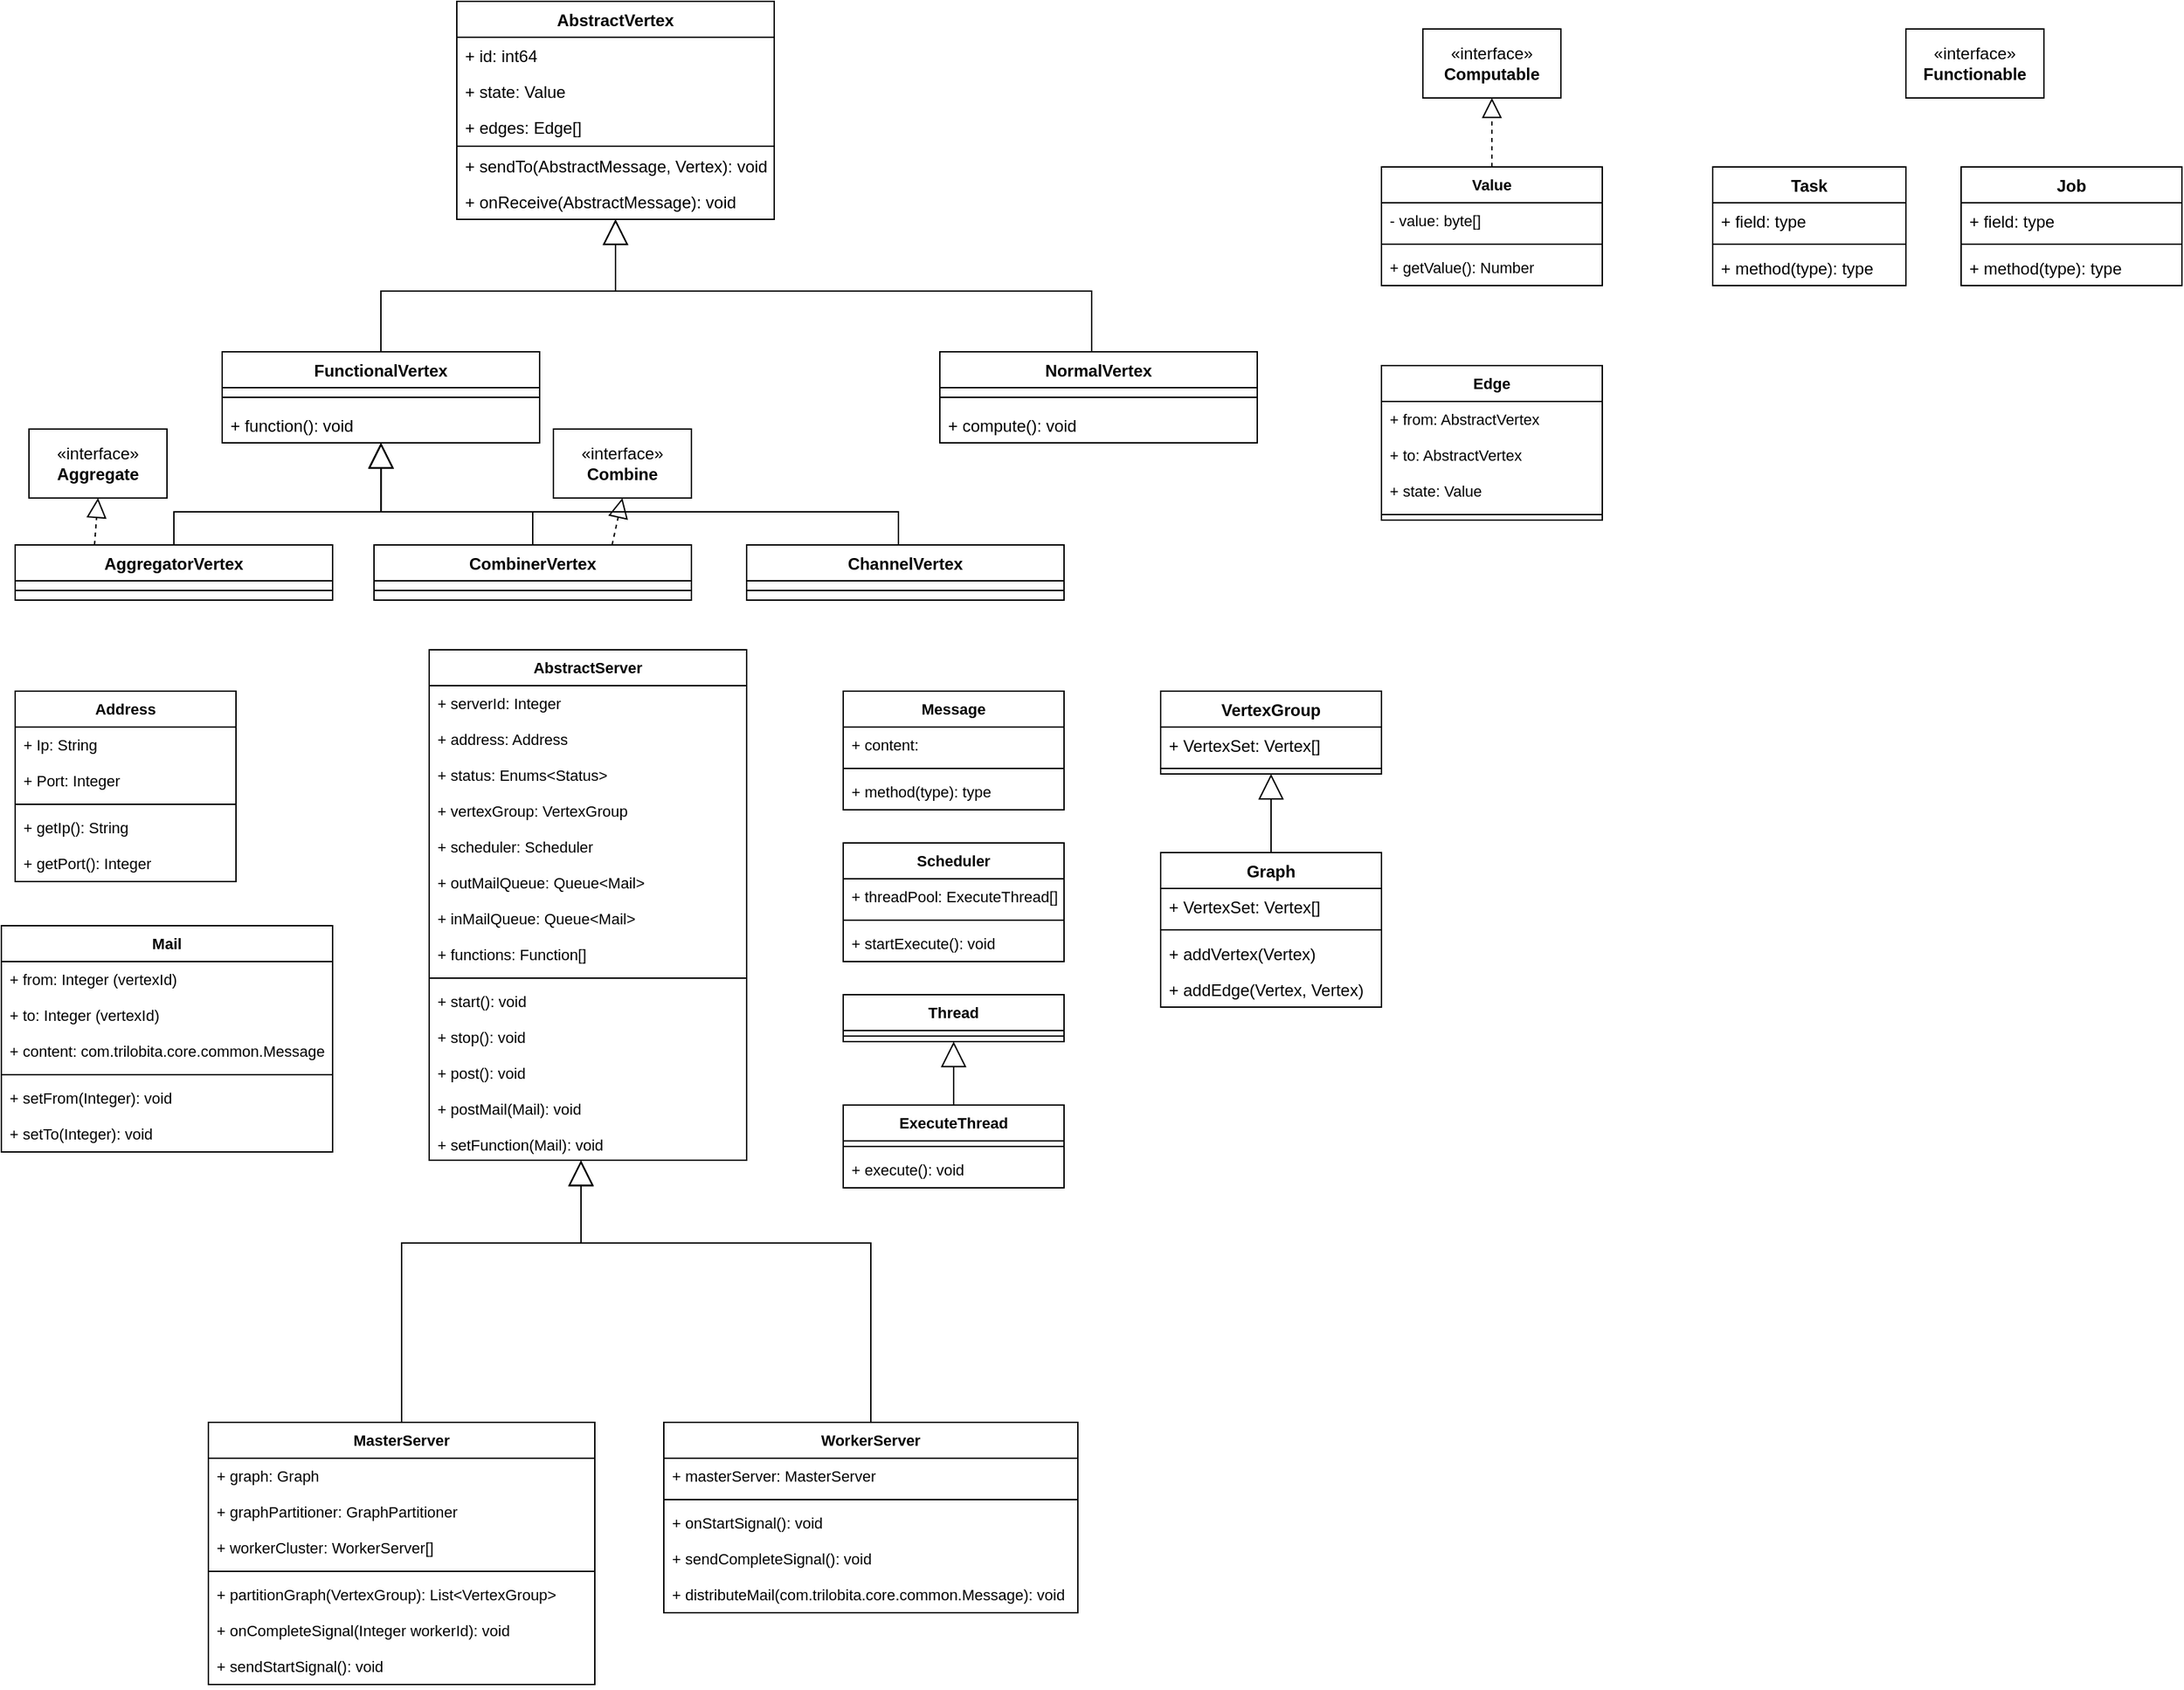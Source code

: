 <mxfile version="21.8.2" type="device">
  <diagram name="Page-1" id="m3a2jA7OceEUW44mQW59">
    <mxGraphModel dx="540" dy="759" grid="1" gridSize="10" guides="1" tooltips="1" connect="1" arrows="1" fold="1" page="1" pageScale="1" pageWidth="1654" pageHeight="1169" math="0" shadow="0">
      <root>
        <mxCell id="0" />
        <mxCell id="1" parent="0" />
        <mxCell id="lt354-I70tVXNBW6cvu0-98" value="" style="edgeStyle=orthogonalEdgeStyle;shape=connector;rounded=0;orthogonalLoop=1;jettySize=auto;html=1;labelBackgroundColor=default;strokeColor=default;align=center;verticalAlign=middle;fontFamily=Helvetica;fontSize=11;fontColor=default;endArrow=block;endFill=0;endSize=16;" parent="1" source="lt354-I70tVXNBW6cvu0-90" target="lt354-I70tVXNBW6cvu0-2" edge="1">
          <mxGeometry relative="1" as="geometry">
            <Array as="points">
              <mxPoint x="820" y="230" />
              <mxPoint x="475" y="230" />
            </Array>
          </mxGeometry>
        </mxCell>
        <mxCell id="lt354-I70tVXNBW6cvu0-109" value="" style="edgeStyle=orthogonalEdgeStyle;shape=connector;rounded=0;orthogonalLoop=1;jettySize=auto;html=1;labelBackgroundColor=default;strokeColor=default;align=center;verticalAlign=middle;fontFamily=Helvetica;fontSize=11;fontColor=default;endArrow=block;endFill=0;endSize=16;" parent="1" source="lt354-I70tVXNBW6cvu0-101" target="lt354-I70tVXNBW6cvu0-2" edge="1">
          <mxGeometry relative="1" as="geometry">
            <Array as="points">
              <mxPoint x="305" y="230" />
              <mxPoint x="475" y="230" />
            </Array>
          </mxGeometry>
        </mxCell>
        <mxCell id="lt354-I70tVXNBW6cvu0-2" value="AbstractVertex" style="swimlane;fontStyle=1;align=center;verticalAlign=top;childLayout=stackLayout;horizontal=1;startSize=26;horizontalStack=0;resizeParent=1;resizeParentMax=0;resizeLast=0;collapsible=1;marginBottom=0;whiteSpace=wrap;html=1;" parent="1" vertex="1">
          <mxGeometry x="360" y="20" width="230" height="158" as="geometry" />
        </mxCell>
        <mxCell id="lt354-I70tVXNBW6cvu0-8" value="+ id: int64" style="text;strokeColor=none;fillColor=none;align=left;verticalAlign=top;spacingLeft=4;spacingRight=4;overflow=hidden;rotatable=0;points=[[0,0.5],[1,0.5]];portConstraint=eastwest;whiteSpace=wrap;html=1;" parent="lt354-I70tVXNBW6cvu0-2" vertex="1">
          <mxGeometry y="26" width="230" height="26" as="geometry" />
        </mxCell>
        <mxCell id="lt354-I70tVXNBW6cvu0-9" value="+ state: Value" style="text;strokeColor=none;fillColor=none;align=left;verticalAlign=top;spacingLeft=4;spacingRight=4;overflow=hidden;rotatable=0;points=[[0,0.5],[1,0.5]];portConstraint=eastwest;whiteSpace=wrap;html=1;" parent="lt354-I70tVXNBW6cvu0-2" vertex="1">
          <mxGeometry y="52" width="230" height="26" as="geometry" />
        </mxCell>
        <mxCell id="lt354-I70tVXNBW6cvu0-10" value="+ edges: Edge[]" style="text;strokeColor=none;fillColor=none;align=left;verticalAlign=top;spacingLeft=4;spacingRight=4;overflow=hidden;rotatable=0;points=[[0,0.5],[1,0.5]];portConstraint=eastwest;whiteSpace=wrap;html=1;" parent="lt354-I70tVXNBW6cvu0-2" vertex="1">
          <mxGeometry y="78" width="230" height="26" as="geometry" />
        </mxCell>
        <mxCell id="lt354-I70tVXNBW6cvu0-4" value="" style="line;strokeWidth=1;fillColor=none;align=left;verticalAlign=middle;spacingTop=-1;spacingLeft=3;spacingRight=3;rotatable=0;labelPosition=right;points=[];portConstraint=eastwest;strokeColor=inherit;" parent="lt354-I70tVXNBW6cvu0-2" vertex="1">
          <mxGeometry y="104" width="230" height="2" as="geometry" />
        </mxCell>
        <mxCell id="lt354-I70tVXNBW6cvu0-29" value="+ sendTo(AbstractMessage, Vertex): void" style="text;strokeColor=none;fillColor=none;align=left;verticalAlign=top;spacingLeft=4;spacingRight=4;overflow=hidden;rotatable=0;points=[[0,0.5],[1,0.5]];portConstraint=eastwest;whiteSpace=wrap;html=1;" parent="lt354-I70tVXNBW6cvu0-2" vertex="1">
          <mxGeometry y="106" width="230" height="26" as="geometry" />
        </mxCell>
        <mxCell id="lt354-I70tVXNBW6cvu0-25" value="+ onReceive(AbstractMessage): void" style="text;strokeColor=none;fillColor=none;align=left;verticalAlign=top;spacingLeft=4;spacingRight=4;overflow=hidden;rotatable=0;points=[[0,0.5],[1,0.5]];portConstraint=eastwest;whiteSpace=wrap;html=1;" parent="lt354-I70tVXNBW6cvu0-2" vertex="1">
          <mxGeometry y="132" width="230" height="26" as="geometry" />
        </mxCell>
        <mxCell id="lt354-I70tVXNBW6cvu0-40" value="«interface»&lt;br&gt;&lt;b&gt;Aggregate&lt;/b&gt;" style="html=1;whiteSpace=wrap;" parent="1" vertex="1">
          <mxGeometry x="50" y="330" width="100" height="50" as="geometry" />
        </mxCell>
        <mxCell id="lt354-I70tVXNBW6cvu0-90" value="NormalVertex" style="swimlane;fontStyle=1;align=center;verticalAlign=top;childLayout=stackLayout;horizontal=1;startSize=26;horizontalStack=0;resizeParent=1;resizeParentMax=0;resizeLast=0;collapsible=1;marginBottom=0;whiteSpace=wrap;html=1;" parent="1" vertex="1">
          <mxGeometry x="710" y="274" width="230" height="66" as="geometry" />
        </mxCell>
        <mxCell id="lt354-I70tVXNBW6cvu0-94" value="" style="line;strokeWidth=1;fillColor=none;align=left;verticalAlign=middle;spacingTop=-1;spacingLeft=3;spacingRight=3;rotatable=0;labelPosition=right;points=[];portConstraint=eastwest;strokeColor=inherit;" parent="lt354-I70tVXNBW6cvu0-90" vertex="1">
          <mxGeometry y="26" width="230" height="14" as="geometry" />
        </mxCell>
        <mxCell id="lt354-I70tVXNBW6cvu0-97" value="+ compute(): void" style="text;strokeColor=none;fillColor=none;align=left;verticalAlign=top;spacingLeft=4;spacingRight=4;overflow=hidden;rotatable=0;points=[[0,0.5],[1,0.5]];portConstraint=eastwest;whiteSpace=wrap;html=1;" parent="lt354-I70tVXNBW6cvu0-90" vertex="1">
          <mxGeometry y="40" width="230" height="26" as="geometry" />
        </mxCell>
        <mxCell id="lt354-I70tVXNBW6cvu0-117" value="" style="edgeStyle=orthogonalEdgeStyle;shape=connector;rounded=0;orthogonalLoop=1;jettySize=auto;html=1;labelBackgroundColor=default;strokeColor=default;align=center;verticalAlign=middle;fontFamily=Helvetica;fontSize=11;fontColor=default;endArrow=block;endFill=0;endSize=16;" parent="1" source="lt354-I70tVXNBW6cvu0-114" target="lt354-I70tVXNBW6cvu0-101" edge="1">
          <mxGeometry relative="1" as="geometry">
            <Array as="points">
              <mxPoint x="155" y="390" />
              <mxPoint x="305" y="390" />
            </Array>
          </mxGeometry>
        </mxCell>
        <mxCell id="lt354-I70tVXNBW6cvu0-122" value="" style="edgeStyle=orthogonalEdgeStyle;shape=connector;rounded=0;orthogonalLoop=1;jettySize=auto;html=1;labelBackgroundColor=default;strokeColor=default;align=center;verticalAlign=middle;fontFamily=Helvetica;fontSize=11;fontColor=default;endArrow=block;endFill=0;endSize=16;exitX=0.5;exitY=0;exitDx=0;exitDy=0;" parent="1" source="lt354-I70tVXNBW6cvu0-119" target="lt354-I70tVXNBW6cvu0-101" edge="1">
          <mxGeometry relative="1" as="geometry">
            <Array as="points">
              <mxPoint x="415" y="390" />
              <mxPoint x="305" y="390" />
            </Array>
          </mxGeometry>
        </mxCell>
        <mxCell id="fkjLrEyQXUZWaJiIOoPh-10" value="" style="edgeStyle=orthogonalEdgeStyle;shape=connector;rounded=0;orthogonalLoop=1;jettySize=auto;html=1;labelBackgroundColor=default;strokeColor=default;align=center;verticalAlign=middle;fontFamily=Helvetica;fontSize=11;fontColor=default;endArrow=block;endFill=0;endSize=16;entryX=0.501;entryY=1.004;entryDx=0;entryDy=0;entryPerimeter=0;" parent="1" source="fkjLrEyQXUZWaJiIOoPh-7" target="lt354-I70tVXNBW6cvu0-108" edge="1">
          <mxGeometry relative="1" as="geometry">
            <Array as="points">
              <mxPoint x="680" y="390" />
              <mxPoint x="305" y="390" />
            </Array>
          </mxGeometry>
        </mxCell>
        <mxCell id="lt354-I70tVXNBW6cvu0-101" value="FunctionalVertex" style="swimlane;fontStyle=1;align=center;verticalAlign=top;childLayout=stackLayout;horizontal=1;startSize=26;horizontalStack=0;resizeParent=1;resizeParentMax=0;resizeLast=0;collapsible=1;marginBottom=0;whiteSpace=wrap;html=1;" parent="1" vertex="1">
          <mxGeometry x="190" y="274" width="230" height="66" as="geometry" />
        </mxCell>
        <mxCell id="lt354-I70tVXNBW6cvu0-105" value="" style="line;strokeWidth=1;fillColor=none;align=left;verticalAlign=middle;spacingTop=-1;spacingLeft=3;spacingRight=3;rotatable=0;labelPosition=right;points=[];portConstraint=eastwest;strokeColor=inherit;" parent="lt354-I70tVXNBW6cvu0-101" vertex="1">
          <mxGeometry y="26" width="230" height="14" as="geometry" />
        </mxCell>
        <mxCell id="lt354-I70tVXNBW6cvu0-108" value="+ function(): void" style="text;strokeColor=none;fillColor=none;align=left;verticalAlign=top;spacingLeft=4;spacingRight=4;overflow=hidden;rotatable=0;points=[[0,0.5],[1,0.5]];portConstraint=eastwest;whiteSpace=wrap;html=1;" parent="lt354-I70tVXNBW6cvu0-101" vertex="1">
          <mxGeometry y="40" width="230" height="26" as="geometry" />
        </mxCell>
        <mxCell id="lt354-I70tVXNBW6cvu0-114" value="AggregatorVertex" style="swimlane;fontStyle=1;align=center;verticalAlign=top;childLayout=stackLayout;horizontal=1;startSize=26;horizontalStack=0;resizeParent=1;resizeParentMax=0;resizeLast=0;collapsible=1;marginBottom=0;whiteSpace=wrap;html=1;" parent="1" vertex="1">
          <mxGeometry x="40" y="414" width="230" height="40" as="geometry" />
        </mxCell>
        <mxCell id="lt354-I70tVXNBW6cvu0-115" value="" style="line;strokeWidth=1;fillColor=none;align=left;verticalAlign=middle;spacingTop=-1;spacingLeft=3;spacingRight=3;rotatable=0;labelPosition=right;points=[];portConstraint=eastwest;strokeColor=inherit;" parent="lt354-I70tVXNBW6cvu0-114" vertex="1">
          <mxGeometry y="26" width="230" height="14" as="geometry" />
        </mxCell>
        <mxCell id="lt354-I70tVXNBW6cvu0-118" value="" style="endArrow=block;dashed=1;endFill=0;endSize=12;html=1;rounded=0;labelBackgroundColor=default;strokeColor=default;align=center;verticalAlign=middle;fontFamily=Helvetica;fontSize=11;fontColor=default;shape=connector;entryX=0.5;entryY=1;entryDx=0;entryDy=0;exitX=0.25;exitY=0;exitDx=0;exitDy=0;" parent="1" source="lt354-I70tVXNBW6cvu0-114" target="lt354-I70tVXNBW6cvu0-40" edge="1">
          <mxGeometry width="160" relative="1" as="geometry">
            <mxPoint x="250" y="350" as="sourcePoint" />
            <mxPoint x="410" y="350" as="targetPoint" />
          </mxGeometry>
        </mxCell>
        <mxCell id="lt354-I70tVXNBW6cvu0-119" value="CombinerVertex" style="swimlane;fontStyle=1;align=center;verticalAlign=top;childLayout=stackLayout;horizontal=1;startSize=26;horizontalStack=0;resizeParent=1;resizeParentMax=0;resizeLast=0;collapsible=1;marginBottom=0;whiteSpace=wrap;html=1;" parent="1" vertex="1">
          <mxGeometry x="300" y="414" width="230" height="40" as="geometry" />
        </mxCell>
        <mxCell id="lt354-I70tVXNBW6cvu0-120" value="" style="line;strokeWidth=1;fillColor=none;align=left;verticalAlign=middle;spacingTop=-1;spacingLeft=3;spacingRight=3;rotatable=0;labelPosition=right;points=[];portConstraint=eastwest;strokeColor=inherit;" parent="lt354-I70tVXNBW6cvu0-119" vertex="1">
          <mxGeometry y="26" width="230" height="14" as="geometry" />
        </mxCell>
        <mxCell id="lt354-I70tVXNBW6cvu0-123" value="«interface»&lt;br&gt;&lt;b&gt;Combine&lt;/b&gt;" style="html=1;whiteSpace=wrap;" parent="1" vertex="1">
          <mxGeometry x="430" y="330" width="100" height="50" as="geometry" />
        </mxCell>
        <mxCell id="lt354-I70tVXNBW6cvu0-124" value="" style="endArrow=block;dashed=1;endFill=0;endSize=12;html=1;rounded=0;labelBackgroundColor=default;strokeColor=default;align=center;verticalAlign=middle;fontFamily=Helvetica;fontSize=11;fontColor=default;shape=connector;entryX=0.5;entryY=1;entryDx=0;entryDy=0;exitX=0.75;exitY=0;exitDx=0;exitDy=0;" parent="1" source="lt354-I70tVXNBW6cvu0-119" target="lt354-I70tVXNBW6cvu0-123" edge="1">
          <mxGeometry width="160" relative="1" as="geometry">
            <mxPoint x="108" y="424" as="sourcePoint" />
            <mxPoint x="100" y="360" as="targetPoint" />
          </mxGeometry>
        </mxCell>
        <mxCell id="lt354-I70tVXNBW6cvu0-125" value="Edge" style="swimlane;fontStyle=1;align=center;verticalAlign=top;childLayout=stackLayout;horizontal=1;startSize=26;horizontalStack=0;resizeParent=1;resizeParentMax=0;resizeLast=0;collapsible=1;marginBottom=0;whiteSpace=wrap;html=1;fontFamily=Helvetica;fontSize=11;fontColor=default;" parent="1" vertex="1">
          <mxGeometry x="1030" y="284" width="160" height="112" as="geometry" />
        </mxCell>
        <mxCell id="lt354-I70tVXNBW6cvu0-126" value="+ from: AbstractVertex" style="text;strokeColor=none;fillColor=none;align=left;verticalAlign=top;spacingLeft=4;spacingRight=4;overflow=hidden;rotatable=0;points=[[0,0.5],[1,0.5]];portConstraint=eastwest;whiteSpace=wrap;html=1;fontSize=11;fontFamily=Helvetica;fontColor=default;" parent="lt354-I70tVXNBW6cvu0-125" vertex="1">
          <mxGeometry y="26" width="160" height="26" as="geometry" />
        </mxCell>
        <mxCell id="lt354-I70tVXNBW6cvu0-129" value="+ to: AbstractVertex" style="text;strokeColor=none;fillColor=none;align=left;verticalAlign=top;spacingLeft=4;spacingRight=4;overflow=hidden;rotatable=0;points=[[0,0.5],[1,0.5]];portConstraint=eastwest;whiteSpace=wrap;html=1;fontSize=11;fontFamily=Helvetica;fontColor=default;" parent="lt354-I70tVXNBW6cvu0-125" vertex="1">
          <mxGeometry y="52" width="160" height="26" as="geometry" />
        </mxCell>
        <mxCell id="lt354-I70tVXNBW6cvu0-130" value="+ state: Value" style="text;strokeColor=none;fillColor=none;align=left;verticalAlign=top;spacingLeft=4;spacingRight=4;overflow=hidden;rotatable=0;points=[[0,0.5],[1,0.5]];portConstraint=eastwest;whiteSpace=wrap;html=1;fontSize=11;fontFamily=Helvetica;fontColor=default;" parent="lt354-I70tVXNBW6cvu0-125" vertex="1">
          <mxGeometry y="78" width="160" height="26" as="geometry" />
        </mxCell>
        <mxCell id="lt354-I70tVXNBW6cvu0-127" value="" style="line;strokeWidth=1;fillColor=none;align=left;verticalAlign=middle;spacingTop=-1;spacingLeft=3;spacingRight=3;rotatable=0;labelPosition=right;points=[];portConstraint=eastwest;strokeColor=inherit;fontFamily=Helvetica;fontSize=11;fontColor=default;" parent="lt354-I70tVXNBW6cvu0-125" vertex="1">
          <mxGeometry y="104" width="160" height="8" as="geometry" />
        </mxCell>
        <mxCell id="lt354-I70tVXNBW6cvu0-131" value="Value" style="swimlane;fontStyle=1;align=center;verticalAlign=top;childLayout=stackLayout;horizontal=1;startSize=26;horizontalStack=0;resizeParent=1;resizeParentMax=0;resizeLast=0;collapsible=1;marginBottom=0;whiteSpace=wrap;html=1;fontFamily=Helvetica;fontSize=11;fontColor=default;" parent="1" vertex="1">
          <mxGeometry x="1030" y="140" width="160" height="86" as="geometry" />
        </mxCell>
        <mxCell id="lt354-I70tVXNBW6cvu0-132" value="- value: byte[]" style="text;strokeColor=none;fillColor=none;align=left;verticalAlign=top;spacingLeft=4;spacingRight=4;overflow=hidden;rotatable=0;points=[[0,0.5],[1,0.5]];portConstraint=eastwest;whiteSpace=wrap;html=1;fontSize=11;fontFamily=Helvetica;fontColor=default;" parent="lt354-I70tVXNBW6cvu0-131" vertex="1">
          <mxGeometry y="26" width="160" height="26" as="geometry" />
        </mxCell>
        <mxCell id="lt354-I70tVXNBW6cvu0-133" value="" style="line;strokeWidth=1;fillColor=none;align=left;verticalAlign=middle;spacingTop=-1;spacingLeft=3;spacingRight=3;rotatable=0;labelPosition=right;points=[];portConstraint=eastwest;strokeColor=inherit;fontFamily=Helvetica;fontSize=11;fontColor=default;" parent="lt354-I70tVXNBW6cvu0-131" vertex="1">
          <mxGeometry y="52" width="160" height="8" as="geometry" />
        </mxCell>
        <mxCell id="lt354-I70tVXNBW6cvu0-134" value="+ getValue(): Number" style="text;strokeColor=none;fillColor=none;align=left;verticalAlign=top;spacingLeft=4;spacingRight=4;overflow=hidden;rotatable=0;points=[[0,0.5],[1,0.5]];portConstraint=eastwest;whiteSpace=wrap;html=1;fontSize=11;fontFamily=Helvetica;fontColor=default;" parent="lt354-I70tVXNBW6cvu0-131" vertex="1">
          <mxGeometry y="60" width="160" height="26" as="geometry" />
        </mxCell>
        <mxCell id="lt354-I70tVXNBW6cvu0-137" value="«interface»&lt;br&gt;&lt;b&gt;Computable&lt;/b&gt;" style="html=1;whiteSpace=wrap;" parent="1" vertex="1">
          <mxGeometry x="1060" y="40" width="100" height="50" as="geometry" />
        </mxCell>
        <mxCell id="lt354-I70tVXNBW6cvu0-138" value="" style="endArrow=block;dashed=1;endFill=0;endSize=12;html=1;rounded=0;labelBackgroundColor=default;strokeColor=default;align=center;verticalAlign=middle;fontFamily=Helvetica;fontSize=11;fontColor=default;shape=connector;entryX=0.5;entryY=1;entryDx=0;entryDy=0;exitX=0.5;exitY=0;exitDx=0;exitDy=0;" parent="1" source="lt354-I70tVXNBW6cvu0-131" target="lt354-I70tVXNBW6cvu0-137" edge="1">
          <mxGeometry width="160" relative="1" as="geometry">
            <mxPoint x="960" y="110" as="sourcePoint" />
            <mxPoint x="1120" y="110" as="targetPoint" />
          </mxGeometry>
        </mxCell>
        <mxCell id="fkjLrEyQXUZWaJiIOoPh-7" value="ChannelVertex" style="swimlane;fontStyle=1;align=center;verticalAlign=top;childLayout=stackLayout;horizontal=1;startSize=26;horizontalStack=0;resizeParent=1;resizeParentMax=0;resizeLast=0;collapsible=1;marginBottom=0;whiteSpace=wrap;html=1;" parent="1" vertex="1">
          <mxGeometry x="570" y="414" width="230" height="40" as="geometry" />
        </mxCell>
        <mxCell id="fkjLrEyQXUZWaJiIOoPh-8" value="" style="line;strokeWidth=1;fillColor=none;align=left;verticalAlign=middle;spacingTop=-1;spacingLeft=3;spacingRight=3;rotatable=0;labelPosition=right;points=[];portConstraint=eastwest;strokeColor=inherit;" parent="fkjLrEyQXUZWaJiIOoPh-7" vertex="1">
          <mxGeometry y="26" width="230" height="14" as="geometry" />
        </mxCell>
        <mxCell id="fkjLrEyQXUZWaJiIOoPh-12" value="AbstractServer" style="swimlane;fontStyle=1;align=center;verticalAlign=top;childLayout=stackLayout;horizontal=1;startSize=26;horizontalStack=0;resizeParent=1;resizeParentMax=0;resizeLast=0;collapsible=1;marginBottom=0;whiteSpace=wrap;html=1;fontFamily=Helvetica;fontSize=11;fontColor=default;" parent="1" vertex="1">
          <mxGeometry x="340" y="490" width="230" height="370" as="geometry" />
        </mxCell>
        <mxCell id="lBvt6h_ialfLkE9HlVQZ-22" value="+ serverId: Integer" style="text;strokeColor=none;fillColor=none;align=left;verticalAlign=top;spacingLeft=4;spacingRight=4;overflow=hidden;rotatable=0;points=[[0,0.5],[1,0.5]];portConstraint=eastwest;whiteSpace=wrap;html=1;fontSize=11;fontFamily=Helvetica;fontColor=default;" parent="fkjLrEyQXUZWaJiIOoPh-12" vertex="1">
          <mxGeometry y="26" width="230" height="26" as="geometry" />
        </mxCell>
        <mxCell id="lBvt6h_ialfLkE9HlVQZ-23" value="+ address: Address" style="text;strokeColor=none;fillColor=none;align=left;verticalAlign=top;spacingLeft=4;spacingRight=4;overflow=hidden;rotatable=0;points=[[0,0.5],[1,0.5]];portConstraint=eastwest;whiteSpace=wrap;html=1;fontSize=11;fontFamily=Helvetica;fontColor=default;" parent="fkjLrEyQXUZWaJiIOoPh-12" vertex="1">
          <mxGeometry y="52" width="230" height="26" as="geometry" />
        </mxCell>
        <mxCell id="lBvt6h_ialfLkE9HlVQZ-25" value="+ status:&amp;nbsp;Enums&amp;lt;Status&amp;gt;" style="text;strokeColor=none;fillColor=none;align=left;verticalAlign=top;spacingLeft=4;spacingRight=4;overflow=hidden;rotatable=0;points=[[0,0.5],[1,0.5]];portConstraint=eastwest;whiteSpace=wrap;html=1;fontSize=11;fontFamily=Helvetica;fontColor=default;" parent="fkjLrEyQXUZWaJiIOoPh-12" vertex="1">
          <mxGeometry y="78" width="230" height="26" as="geometry" />
        </mxCell>
        <mxCell id="tlw0gvU0AWLJAxCrTIHi-1" value="+ vertexGroup: VertexGroup" style="text;strokeColor=none;fillColor=none;align=left;verticalAlign=top;spacingLeft=4;spacingRight=4;overflow=hidden;rotatable=0;points=[[0,0.5],[1,0.5]];portConstraint=eastwest;whiteSpace=wrap;html=1;fontSize=11;fontFamily=Helvetica;fontColor=default;" parent="fkjLrEyQXUZWaJiIOoPh-12" vertex="1">
          <mxGeometry y="104" width="230" height="26" as="geometry" />
        </mxCell>
        <mxCell id="fkjLrEyQXUZWaJiIOoPh-13" value="+ scheduler: Scheduler" style="text;strokeColor=none;fillColor=none;align=left;verticalAlign=top;spacingLeft=4;spacingRight=4;overflow=hidden;rotatable=0;points=[[0,0.5],[1,0.5]];portConstraint=eastwest;whiteSpace=wrap;html=1;fontSize=11;fontFamily=Helvetica;fontColor=default;" parent="fkjLrEyQXUZWaJiIOoPh-12" vertex="1">
          <mxGeometry y="130" width="230" height="26" as="geometry" />
        </mxCell>
        <mxCell id="fkjLrEyQXUZWaJiIOoPh-16" value="+ outMailQueue: Queue&amp;lt;Mail&amp;gt;" style="text;strokeColor=none;fillColor=none;align=left;verticalAlign=top;spacingLeft=4;spacingRight=4;overflow=hidden;rotatable=0;points=[[0,0.5],[1,0.5]];portConstraint=eastwest;whiteSpace=wrap;html=1;fontSize=11;fontFamily=Helvetica;fontColor=default;" parent="fkjLrEyQXUZWaJiIOoPh-12" vertex="1">
          <mxGeometry y="156" width="230" height="26" as="geometry" />
        </mxCell>
        <mxCell id="lBvt6h_ialfLkE9HlVQZ-26" value="+ inMailQueue: Queue&amp;lt;Mail&amp;gt;" style="text;strokeColor=none;fillColor=none;align=left;verticalAlign=top;spacingLeft=4;spacingRight=4;overflow=hidden;rotatable=0;points=[[0,0.5],[1,0.5]];portConstraint=eastwest;whiteSpace=wrap;html=1;fontSize=11;fontFamily=Helvetica;fontColor=default;" parent="fkjLrEyQXUZWaJiIOoPh-12" vertex="1">
          <mxGeometry y="182" width="230" height="26" as="geometry" />
        </mxCell>
        <mxCell id="bUFZqAocBbSykKqielLM-6" value="+ functions: Function[]" style="text;strokeColor=none;fillColor=none;align=left;verticalAlign=top;spacingLeft=4;spacingRight=4;overflow=hidden;rotatable=0;points=[[0,0.5],[1,0.5]];portConstraint=eastwest;whiteSpace=wrap;html=1;fontSize=11;fontFamily=Helvetica;fontColor=default;" parent="fkjLrEyQXUZWaJiIOoPh-12" vertex="1">
          <mxGeometry y="208" width="230" height="26" as="geometry" />
        </mxCell>
        <mxCell id="fkjLrEyQXUZWaJiIOoPh-14" value="" style="line;strokeWidth=1;fillColor=none;align=left;verticalAlign=middle;spacingTop=-1;spacingLeft=3;spacingRight=3;rotatable=0;labelPosition=right;points=[];portConstraint=eastwest;strokeColor=inherit;fontFamily=Helvetica;fontSize=11;fontColor=default;" parent="fkjLrEyQXUZWaJiIOoPh-12" vertex="1">
          <mxGeometry y="234" width="230" height="8" as="geometry" />
        </mxCell>
        <mxCell id="lBvt6h_ialfLkE9HlVQZ-38" value="+ start(): void" style="text;strokeColor=none;fillColor=none;align=left;verticalAlign=top;spacingLeft=4;spacingRight=4;overflow=hidden;rotatable=0;points=[[0,0.5],[1,0.5]];portConstraint=eastwest;whiteSpace=wrap;html=1;fontSize=11;fontFamily=Helvetica;fontColor=default;" parent="fkjLrEyQXUZWaJiIOoPh-12" vertex="1">
          <mxGeometry y="242" width="230" height="26" as="geometry" />
        </mxCell>
        <mxCell id="lBvt6h_ialfLkE9HlVQZ-39" value="+ stop(): void" style="text;strokeColor=none;fillColor=none;align=left;verticalAlign=top;spacingLeft=4;spacingRight=4;overflow=hidden;rotatable=0;points=[[0,0.5],[1,0.5]];portConstraint=eastwest;whiteSpace=wrap;html=1;fontSize=11;fontFamily=Helvetica;fontColor=default;" parent="fkjLrEyQXUZWaJiIOoPh-12" vertex="1">
          <mxGeometry y="268" width="230" height="26" as="geometry" />
        </mxCell>
        <mxCell id="fkjLrEyQXUZWaJiIOoPh-15" value="+ post(): void" style="text;strokeColor=none;fillColor=none;align=left;verticalAlign=top;spacingLeft=4;spacingRight=4;overflow=hidden;rotatable=0;points=[[0,0.5],[1,0.5]];portConstraint=eastwest;whiteSpace=wrap;html=1;fontSize=11;fontFamily=Helvetica;fontColor=default;" parent="fkjLrEyQXUZWaJiIOoPh-12" vertex="1">
          <mxGeometry y="294" width="230" height="26" as="geometry" />
        </mxCell>
        <mxCell id="lBvt6h_ialfLkE9HlVQZ-50" value="+ postMail(Mail): void" style="text;strokeColor=none;fillColor=none;align=left;verticalAlign=top;spacingLeft=4;spacingRight=4;overflow=hidden;rotatable=0;points=[[0,0.5],[1,0.5]];portConstraint=eastwest;whiteSpace=wrap;html=1;fontSize=11;fontFamily=Helvetica;fontColor=default;" parent="fkjLrEyQXUZWaJiIOoPh-12" vertex="1">
          <mxGeometry y="320" width="230" height="26" as="geometry" />
        </mxCell>
        <mxCell id="bUFZqAocBbSykKqielLM-7" value="+ setFunction(Mail): void" style="text;strokeColor=none;fillColor=none;align=left;verticalAlign=top;spacingLeft=4;spacingRight=4;overflow=hidden;rotatable=0;points=[[0,0.5],[1,0.5]];portConstraint=eastwest;whiteSpace=wrap;html=1;fontSize=11;fontFamily=Helvetica;fontColor=default;" parent="fkjLrEyQXUZWaJiIOoPh-12" vertex="1">
          <mxGeometry y="346" width="230" height="24" as="geometry" />
        </mxCell>
        <mxCell id="fkjLrEyQXUZWaJiIOoPh-17" value="Scheduler" style="swimlane;fontStyle=1;align=center;verticalAlign=top;childLayout=stackLayout;horizontal=1;startSize=26;horizontalStack=0;resizeParent=1;resizeParentMax=0;resizeLast=0;collapsible=1;marginBottom=0;whiteSpace=wrap;html=1;fontFamily=Helvetica;fontSize=11;fontColor=default;" parent="1" vertex="1">
          <mxGeometry x="640" y="630" width="160" height="86" as="geometry" />
        </mxCell>
        <mxCell id="fkjLrEyQXUZWaJiIOoPh-18" value="+ threadPool: ExecuteThread[]" style="text;strokeColor=none;fillColor=none;align=left;verticalAlign=top;spacingLeft=4;spacingRight=4;overflow=hidden;rotatable=0;points=[[0,0.5],[1,0.5]];portConstraint=eastwest;whiteSpace=wrap;html=1;fontSize=11;fontFamily=Helvetica;fontColor=default;" parent="fkjLrEyQXUZWaJiIOoPh-17" vertex="1">
          <mxGeometry y="26" width="160" height="26" as="geometry" />
        </mxCell>
        <mxCell id="fkjLrEyQXUZWaJiIOoPh-19" value="" style="line;strokeWidth=1;fillColor=none;align=left;verticalAlign=middle;spacingTop=-1;spacingLeft=3;spacingRight=3;rotatable=0;labelPosition=right;points=[];portConstraint=eastwest;strokeColor=inherit;fontFamily=Helvetica;fontSize=11;fontColor=default;" parent="fkjLrEyQXUZWaJiIOoPh-17" vertex="1">
          <mxGeometry y="52" width="160" height="8" as="geometry" />
        </mxCell>
        <mxCell id="fkjLrEyQXUZWaJiIOoPh-20" value="+ startExecute(): void" style="text;strokeColor=none;fillColor=none;align=left;verticalAlign=top;spacingLeft=4;spacingRight=4;overflow=hidden;rotatable=0;points=[[0,0.5],[1,0.5]];portConstraint=eastwest;whiteSpace=wrap;html=1;fontSize=11;fontFamily=Helvetica;fontColor=default;" parent="fkjLrEyQXUZWaJiIOoPh-17" vertex="1">
          <mxGeometry y="60" width="160" height="26" as="geometry" />
        </mxCell>
        <mxCell id="fkjLrEyQXUZWaJiIOoPh-21" value="MasterServer" style="swimlane;fontStyle=1;align=center;verticalAlign=top;childLayout=stackLayout;horizontal=1;startSize=26;horizontalStack=0;resizeParent=1;resizeParentMax=0;resizeLast=0;collapsible=1;marginBottom=0;whiteSpace=wrap;html=1;fontFamily=Helvetica;fontSize=11;fontColor=default;" parent="1" vertex="1">
          <mxGeometry x="180" y="1050" width="280" height="190" as="geometry" />
        </mxCell>
        <mxCell id="lBvt6h_ialfLkE9HlVQZ-70" value="+ graph: Graph" style="text;strokeColor=none;fillColor=none;align=left;verticalAlign=top;spacingLeft=4;spacingRight=4;overflow=hidden;rotatable=0;points=[[0,0.5],[1,0.5]];portConstraint=eastwest;whiteSpace=wrap;html=1;fontSize=11;fontFamily=Helvetica;fontColor=default;" parent="fkjLrEyQXUZWaJiIOoPh-21" vertex="1">
          <mxGeometry y="26" width="280" height="26" as="geometry" />
        </mxCell>
        <mxCell id="lBvt6h_ialfLkE9HlVQZ-51" value="+ graphPartitioner: GraphPartitioner" style="text;strokeColor=none;fillColor=none;align=left;verticalAlign=top;spacingLeft=4;spacingRight=4;overflow=hidden;rotatable=0;points=[[0,0.5],[1,0.5]];portConstraint=eastwest;whiteSpace=wrap;html=1;fontSize=11;fontFamily=Helvetica;fontColor=default;" parent="fkjLrEyQXUZWaJiIOoPh-21" vertex="1">
          <mxGeometry y="52" width="280" height="26" as="geometry" />
        </mxCell>
        <mxCell id="lBvt6h_ialfLkE9HlVQZ-67" value="+ workerCluster: WorkerServer[]" style="text;strokeColor=none;fillColor=none;align=left;verticalAlign=top;spacingLeft=4;spacingRight=4;overflow=hidden;rotatable=0;points=[[0,0.5],[1,0.5]];portConstraint=eastwest;whiteSpace=wrap;html=1;fontSize=11;fontFamily=Helvetica;fontColor=default;" parent="fkjLrEyQXUZWaJiIOoPh-21" vertex="1">
          <mxGeometry y="78" width="280" height="26" as="geometry" />
        </mxCell>
        <mxCell id="fkjLrEyQXUZWaJiIOoPh-24" value="" style="line;strokeWidth=1;fillColor=none;align=left;verticalAlign=middle;spacingTop=-1;spacingLeft=3;spacingRight=3;rotatable=0;labelPosition=right;points=[];portConstraint=eastwest;strokeColor=inherit;fontFamily=Helvetica;fontSize=11;fontColor=default;" parent="fkjLrEyQXUZWaJiIOoPh-21" vertex="1">
          <mxGeometry y="104" width="280" height="8" as="geometry" />
        </mxCell>
        <mxCell id="fkjLrEyQXUZWaJiIOoPh-25" value="+ partitionGraph(VertexGroup): List&amp;lt;VertexGroup&amp;gt;" style="text;strokeColor=none;fillColor=none;align=left;verticalAlign=top;spacingLeft=4;spacingRight=4;overflow=hidden;rotatable=0;points=[[0,0.5],[1,0.5]];portConstraint=eastwest;whiteSpace=wrap;html=1;fontSize=11;fontFamily=Helvetica;fontColor=default;" parent="fkjLrEyQXUZWaJiIOoPh-21" vertex="1">
          <mxGeometry y="112" width="280" height="26" as="geometry" />
        </mxCell>
        <mxCell id="lBvt6h_ialfLkE9HlVQZ-71" value="+ onCompleteSignal(Integer workerId): void" style="text;strokeColor=none;fillColor=none;align=left;verticalAlign=top;spacingLeft=4;spacingRight=4;overflow=hidden;rotatable=0;points=[[0,0.5],[1,0.5]];portConstraint=eastwest;whiteSpace=wrap;html=1;fontSize=11;fontFamily=Helvetica;fontColor=default;" parent="fkjLrEyQXUZWaJiIOoPh-21" vertex="1">
          <mxGeometry y="138" width="280" height="26" as="geometry" />
        </mxCell>
        <mxCell id="lBvt6h_ialfLkE9HlVQZ-75" value="+&amp;nbsp;sendStartSignal(): void" style="text;strokeColor=none;fillColor=none;align=left;verticalAlign=top;spacingLeft=4;spacingRight=4;overflow=hidden;rotatable=0;points=[[0,0.5],[1,0.5]];portConstraint=eastwest;whiteSpace=wrap;html=1;fontSize=11;fontFamily=Helvetica;fontColor=default;" parent="fkjLrEyQXUZWaJiIOoPh-21" vertex="1">
          <mxGeometry y="164" width="280" height="26" as="geometry" />
        </mxCell>
        <mxCell id="fkjLrEyQXUZWaJiIOoPh-28" value="WorkerServer" style="swimlane;fontStyle=1;align=center;verticalAlign=top;childLayout=stackLayout;horizontal=1;startSize=26;horizontalStack=0;resizeParent=1;resizeParentMax=0;resizeLast=0;collapsible=1;marginBottom=0;whiteSpace=wrap;html=1;fontFamily=Helvetica;fontSize=11;fontColor=default;" parent="1" vertex="1">
          <mxGeometry x="510" y="1050" width="300" height="138" as="geometry" />
        </mxCell>
        <mxCell id="lBvt6h_ialfLkE9HlVQZ-68" value="+ masterServer: MasterServer" style="text;strokeColor=none;fillColor=none;align=left;verticalAlign=top;spacingLeft=4;spacingRight=4;overflow=hidden;rotatable=0;points=[[0,0.5],[1,0.5]];portConstraint=eastwest;whiteSpace=wrap;html=1;fontSize=11;fontFamily=Helvetica;fontColor=default;" parent="fkjLrEyQXUZWaJiIOoPh-28" vertex="1">
          <mxGeometry y="26" width="300" height="26" as="geometry" />
        </mxCell>
        <mxCell id="fkjLrEyQXUZWaJiIOoPh-31" value="" style="line;strokeWidth=1;fillColor=none;align=left;verticalAlign=middle;spacingTop=-1;spacingLeft=3;spacingRight=3;rotatable=0;labelPosition=right;points=[];portConstraint=eastwest;strokeColor=inherit;fontFamily=Helvetica;fontSize=11;fontColor=default;" parent="fkjLrEyQXUZWaJiIOoPh-28" vertex="1">
          <mxGeometry y="52" width="300" height="8" as="geometry" />
        </mxCell>
        <mxCell id="lBvt6h_ialfLkE9HlVQZ-72" value="+ onStartSignal(): void" style="text;strokeColor=none;fillColor=none;align=left;verticalAlign=top;spacingLeft=4;spacingRight=4;overflow=hidden;rotatable=0;points=[[0,0.5],[1,0.5]];portConstraint=eastwest;whiteSpace=wrap;html=1;fontSize=11;fontFamily=Helvetica;fontColor=default;" parent="fkjLrEyQXUZWaJiIOoPh-28" vertex="1">
          <mxGeometry y="60" width="300" height="26" as="geometry" />
        </mxCell>
        <mxCell id="lBvt6h_ialfLkE9HlVQZ-73" value="+ sendCompleteSignal(): void" style="text;strokeColor=none;fillColor=none;align=left;verticalAlign=top;spacingLeft=4;spacingRight=4;overflow=hidden;rotatable=0;points=[[0,0.5],[1,0.5]];portConstraint=eastwest;whiteSpace=wrap;html=1;fontSize=11;fontFamily=Helvetica;fontColor=default;" parent="fkjLrEyQXUZWaJiIOoPh-28" vertex="1">
          <mxGeometry y="86" width="300" height="26" as="geometry" />
        </mxCell>
        <mxCell id="lBvt6h_ialfLkE9HlVQZ-20" value="+ distributeMail(com.trilobita.core.common.Message): void" style="text;strokeColor=none;fillColor=none;align=left;verticalAlign=top;spacingLeft=4;spacingRight=4;overflow=hidden;rotatable=0;points=[[0,0.5],[1,0.5]];portConstraint=eastwest;whiteSpace=wrap;html=1;fontSize=11;fontFamily=Helvetica;fontColor=default;" parent="fkjLrEyQXUZWaJiIOoPh-28" vertex="1">
          <mxGeometry y="112" width="300" height="26" as="geometry" />
        </mxCell>
        <mxCell id="lBvt6h_ialfLkE9HlVQZ-1" value="VertexGroup" style="swimlane;fontStyle=1;align=center;verticalAlign=top;childLayout=stackLayout;horizontal=1;startSize=26;horizontalStack=0;resizeParent=1;resizeParentMax=0;resizeLast=0;collapsible=1;marginBottom=0;whiteSpace=wrap;html=1;" parent="1" vertex="1">
          <mxGeometry x="870" y="520" width="160" height="60" as="geometry" />
        </mxCell>
        <mxCell id="lBvt6h_ialfLkE9HlVQZ-2" value="+ VertexSet: Vertex[]" style="text;strokeColor=none;fillColor=none;align=left;verticalAlign=top;spacingLeft=4;spacingRight=4;overflow=hidden;rotatable=0;points=[[0,0.5],[1,0.5]];portConstraint=eastwest;whiteSpace=wrap;html=1;" parent="lBvt6h_ialfLkE9HlVQZ-1" vertex="1">
          <mxGeometry y="26" width="160" height="26" as="geometry" />
        </mxCell>
        <mxCell id="lBvt6h_ialfLkE9HlVQZ-3" value="" style="line;strokeWidth=1;fillColor=none;align=left;verticalAlign=middle;spacingTop=-1;spacingLeft=3;spacingRight=3;rotatable=0;labelPosition=right;points=[];portConstraint=eastwest;strokeColor=inherit;" parent="lBvt6h_ialfLkE9HlVQZ-1" vertex="1">
          <mxGeometry y="52" width="160" height="8" as="geometry" />
        </mxCell>
        <mxCell id="lBvt6h_ialfLkE9HlVQZ-5" value="Graph" style="swimlane;fontStyle=1;align=center;verticalAlign=top;childLayout=stackLayout;horizontal=1;startSize=26;horizontalStack=0;resizeParent=1;resizeParentMax=0;resizeLast=0;collapsible=1;marginBottom=0;whiteSpace=wrap;html=1;" parent="1" vertex="1">
          <mxGeometry x="870" y="637" width="160" height="112" as="geometry" />
        </mxCell>
        <mxCell id="lBvt6h_ialfLkE9HlVQZ-6" value="+ VertexSet: Vertex[]" style="text;strokeColor=none;fillColor=none;align=left;verticalAlign=top;spacingLeft=4;spacingRight=4;overflow=hidden;rotatable=0;points=[[0,0.5],[1,0.5]];portConstraint=eastwest;whiteSpace=wrap;html=1;" parent="lBvt6h_ialfLkE9HlVQZ-5" vertex="1">
          <mxGeometry y="26" width="160" height="26" as="geometry" />
        </mxCell>
        <mxCell id="lBvt6h_ialfLkE9HlVQZ-7" value="" style="line;strokeWidth=1;fillColor=none;align=left;verticalAlign=middle;spacingTop=-1;spacingLeft=3;spacingRight=3;rotatable=0;labelPosition=right;points=[];portConstraint=eastwest;strokeColor=inherit;" parent="lBvt6h_ialfLkE9HlVQZ-5" vertex="1">
          <mxGeometry y="52" width="160" height="8" as="geometry" />
        </mxCell>
        <mxCell id="lBvt6h_ialfLkE9HlVQZ-11" value="+ addVertex(Vertex)" style="text;strokeColor=none;fillColor=none;align=left;verticalAlign=top;spacingLeft=4;spacingRight=4;overflow=hidden;rotatable=0;points=[[0,0.5],[1,0.5]];portConstraint=eastwest;whiteSpace=wrap;html=1;" parent="lBvt6h_ialfLkE9HlVQZ-5" vertex="1">
          <mxGeometry y="60" width="160" height="26" as="geometry" />
        </mxCell>
        <mxCell id="lBvt6h_ialfLkE9HlVQZ-12" value="+ addEdge(Vertex, Vertex)" style="text;strokeColor=none;fillColor=none;align=left;verticalAlign=top;spacingLeft=4;spacingRight=4;overflow=hidden;rotatable=0;points=[[0,0.5],[1,0.5]];portConstraint=eastwest;whiteSpace=wrap;html=1;" parent="lBvt6h_ialfLkE9HlVQZ-5" vertex="1">
          <mxGeometry y="86" width="160" height="26" as="geometry" />
        </mxCell>
        <mxCell id="lBvt6h_ialfLkE9HlVQZ-13" value="" style="endArrow=block;endSize=16;endFill=0;html=1;rounded=0;labelBackgroundColor=default;strokeColor=default;align=center;verticalAlign=middle;fontFamily=Helvetica;fontSize=11;fontColor=default;shape=connector;entryX=0.5;entryY=1;entryDx=0;entryDy=0;exitX=0.5;exitY=0;exitDx=0;exitDy=0;" parent="1" source="lBvt6h_ialfLkE9HlVQZ-5" target="lBvt6h_ialfLkE9HlVQZ-1" edge="1">
          <mxGeometry width="160" relative="1" as="geometry">
            <mxPoint x="740" y="523" as="sourcePoint" />
            <mxPoint x="580" y="523" as="targetPoint" />
            <Array as="points">
              <mxPoint x="950" y="633" />
            </Array>
          </mxGeometry>
        </mxCell>
        <mxCell id="lBvt6h_ialfLkE9HlVQZ-14" value="Message" style="swimlane;fontStyle=1;align=center;verticalAlign=top;childLayout=stackLayout;horizontal=1;startSize=26;horizontalStack=0;resizeParent=1;resizeParentMax=0;resizeLast=0;collapsible=1;marginBottom=0;whiteSpace=wrap;html=1;fontFamily=Helvetica;fontSize=11;fontColor=default;" parent="1" vertex="1">
          <mxGeometry x="640" y="520" width="160" height="86" as="geometry" />
        </mxCell>
        <mxCell id="lBvt6h_ialfLkE9HlVQZ-15" value="+ content:&amp;nbsp;" style="text;strokeColor=none;fillColor=none;align=left;verticalAlign=top;spacingLeft=4;spacingRight=4;overflow=hidden;rotatable=0;points=[[0,0.5],[1,0.5]];portConstraint=eastwest;whiteSpace=wrap;html=1;fontSize=11;fontFamily=Helvetica;fontColor=default;" parent="lBvt6h_ialfLkE9HlVQZ-14" vertex="1">
          <mxGeometry y="26" width="160" height="26" as="geometry" />
        </mxCell>
        <mxCell id="lBvt6h_ialfLkE9HlVQZ-16" value="" style="line;strokeWidth=1;fillColor=none;align=left;verticalAlign=middle;spacingTop=-1;spacingLeft=3;spacingRight=3;rotatable=0;labelPosition=right;points=[];portConstraint=eastwest;strokeColor=inherit;fontFamily=Helvetica;fontSize=11;fontColor=default;" parent="lBvt6h_ialfLkE9HlVQZ-14" vertex="1">
          <mxGeometry y="52" width="160" height="8" as="geometry" />
        </mxCell>
        <mxCell id="lBvt6h_ialfLkE9HlVQZ-17" value="+ method(type): type" style="text;strokeColor=none;fillColor=none;align=left;verticalAlign=top;spacingLeft=4;spacingRight=4;overflow=hidden;rotatable=0;points=[[0,0.5],[1,0.5]];portConstraint=eastwest;whiteSpace=wrap;html=1;fontSize=11;fontFamily=Helvetica;fontColor=default;" parent="lBvt6h_ialfLkE9HlVQZ-14" vertex="1">
          <mxGeometry y="60" width="160" height="26" as="geometry" />
        </mxCell>
        <mxCell id="lBvt6h_ialfLkE9HlVQZ-27" value="Address" style="swimlane;fontStyle=1;align=center;verticalAlign=top;childLayout=stackLayout;horizontal=1;startSize=26;horizontalStack=0;resizeParent=1;resizeParentMax=0;resizeLast=0;collapsible=1;marginBottom=0;whiteSpace=wrap;html=1;fontFamily=Helvetica;fontSize=11;fontColor=default;" parent="1" vertex="1">
          <mxGeometry x="40" y="520" width="160" height="138" as="geometry" />
        </mxCell>
        <mxCell id="lBvt6h_ialfLkE9HlVQZ-28" value="+ Ip: String" style="text;strokeColor=none;fillColor=none;align=left;verticalAlign=top;spacingLeft=4;spacingRight=4;overflow=hidden;rotatable=0;points=[[0,0.5],[1,0.5]];portConstraint=eastwest;whiteSpace=wrap;html=1;fontSize=11;fontFamily=Helvetica;fontColor=default;" parent="lBvt6h_ialfLkE9HlVQZ-27" vertex="1">
          <mxGeometry y="26" width="160" height="26" as="geometry" />
        </mxCell>
        <mxCell id="lBvt6h_ialfLkE9HlVQZ-37" value="+ Port: Integer" style="text;strokeColor=none;fillColor=none;align=left;verticalAlign=top;spacingLeft=4;spacingRight=4;overflow=hidden;rotatable=0;points=[[0,0.5],[1,0.5]];portConstraint=eastwest;whiteSpace=wrap;html=1;fontSize=11;fontFamily=Helvetica;fontColor=default;" parent="lBvt6h_ialfLkE9HlVQZ-27" vertex="1">
          <mxGeometry y="52" width="160" height="26" as="geometry" />
        </mxCell>
        <mxCell id="lBvt6h_ialfLkE9HlVQZ-29" value="" style="line;strokeWidth=1;fillColor=none;align=left;verticalAlign=middle;spacingTop=-1;spacingLeft=3;spacingRight=3;rotatable=0;labelPosition=right;points=[];portConstraint=eastwest;strokeColor=inherit;fontFamily=Helvetica;fontSize=11;fontColor=default;" parent="lBvt6h_ialfLkE9HlVQZ-27" vertex="1">
          <mxGeometry y="78" width="160" height="8" as="geometry" />
        </mxCell>
        <mxCell id="lBvt6h_ialfLkE9HlVQZ-30" value="+ getIp(): String" style="text;strokeColor=none;fillColor=none;align=left;verticalAlign=top;spacingLeft=4;spacingRight=4;overflow=hidden;rotatable=0;points=[[0,0.5],[1,0.5]];portConstraint=eastwest;whiteSpace=wrap;html=1;fontSize=11;fontFamily=Helvetica;fontColor=default;" parent="lBvt6h_ialfLkE9HlVQZ-27" vertex="1">
          <mxGeometry y="86" width="160" height="26" as="geometry" />
        </mxCell>
        <mxCell id="lBvt6h_ialfLkE9HlVQZ-35" value="+ getPort(): Integer" style="text;strokeColor=none;fillColor=none;align=left;verticalAlign=top;spacingLeft=4;spacingRight=4;overflow=hidden;rotatable=0;points=[[0,0.5],[1,0.5]];portConstraint=eastwest;whiteSpace=wrap;html=1;fontSize=11;fontFamily=Helvetica;fontColor=default;" parent="lBvt6h_ialfLkE9HlVQZ-27" vertex="1">
          <mxGeometry y="112" width="160" height="26" as="geometry" />
        </mxCell>
        <mxCell id="lBvt6h_ialfLkE9HlVQZ-40" value="Mail" style="swimlane;fontStyle=1;align=center;verticalAlign=top;childLayout=stackLayout;horizontal=1;startSize=26;horizontalStack=0;resizeParent=1;resizeParentMax=0;resizeLast=0;collapsible=1;marginBottom=0;whiteSpace=wrap;html=1;fontFamily=Helvetica;fontSize=11;fontColor=default;" parent="1" vertex="1">
          <mxGeometry x="30" y="690" width="240" height="164" as="geometry" />
        </mxCell>
        <mxCell id="lBvt6h_ialfLkE9HlVQZ-41" value="+ from: Integer (vertexId)" style="text;strokeColor=none;fillColor=none;align=left;verticalAlign=top;spacingLeft=4;spacingRight=4;overflow=hidden;rotatable=0;points=[[0,0.5],[1,0.5]];portConstraint=eastwest;whiteSpace=wrap;html=1;fontSize=11;fontFamily=Helvetica;fontColor=default;" parent="lBvt6h_ialfLkE9HlVQZ-40" vertex="1">
          <mxGeometry y="26" width="240" height="26" as="geometry" />
        </mxCell>
        <mxCell id="lBvt6h_ialfLkE9HlVQZ-46" value="+ to: Integer (vertexId)" style="text;strokeColor=none;fillColor=none;align=left;verticalAlign=top;spacingLeft=4;spacingRight=4;overflow=hidden;rotatable=0;points=[[0,0.5],[1,0.5]];portConstraint=eastwest;whiteSpace=wrap;html=1;fontSize=11;fontFamily=Helvetica;fontColor=default;" parent="lBvt6h_ialfLkE9HlVQZ-40" vertex="1">
          <mxGeometry y="52" width="240" height="26" as="geometry" />
        </mxCell>
        <mxCell id="lBvt6h_ialfLkE9HlVQZ-47" value="+ content: com.trilobita.core.common.Message" style="text;strokeColor=none;fillColor=none;align=left;verticalAlign=top;spacingLeft=4;spacingRight=4;overflow=hidden;rotatable=0;points=[[0,0.5],[1,0.5]];portConstraint=eastwest;whiteSpace=wrap;html=1;fontSize=11;fontFamily=Helvetica;fontColor=default;" parent="lBvt6h_ialfLkE9HlVQZ-40" vertex="1">
          <mxGeometry y="78" width="240" height="26" as="geometry" />
        </mxCell>
        <mxCell id="lBvt6h_ialfLkE9HlVQZ-42" value="" style="line;strokeWidth=1;fillColor=none;align=left;verticalAlign=middle;spacingTop=-1;spacingLeft=3;spacingRight=3;rotatable=0;labelPosition=right;points=[];portConstraint=eastwest;strokeColor=inherit;fontFamily=Helvetica;fontSize=11;fontColor=default;" parent="lBvt6h_ialfLkE9HlVQZ-40" vertex="1">
          <mxGeometry y="104" width="240" height="8" as="geometry" />
        </mxCell>
        <mxCell id="lBvt6h_ialfLkE9HlVQZ-43" value="+ setFrom(Integer): void" style="text;strokeColor=none;fillColor=none;align=left;verticalAlign=top;spacingLeft=4;spacingRight=4;overflow=hidden;rotatable=0;points=[[0,0.5],[1,0.5]];portConstraint=eastwest;whiteSpace=wrap;html=1;fontSize=11;fontFamily=Helvetica;fontColor=default;" parent="lBvt6h_ialfLkE9HlVQZ-40" vertex="1">
          <mxGeometry y="112" width="240" height="26" as="geometry" />
        </mxCell>
        <mxCell id="lBvt6h_ialfLkE9HlVQZ-49" value="+ setTo(Integer): void" style="text;strokeColor=none;fillColor=none;align=left;verticalAlign=top;spacingLeft=4;spacingRight=4;overflow=hidden;rotatable=0;points=[[0,0.5],[1,0.5]];portConstraint=eastwest;whiteSpace=wrap;html=1;fontSize=11;fontFamily=Helvetica;fontColor=default;" parent="lBvt6h_ialfLkE9HlVQZ-40" vertex="1">
          <mxGeometry y="138" width="240" height="26" as="geometry" />
        </mxCell>
        <mxCell id="lBvt6h_ialfLkE9HlVQZ-58" value="ExecuteThread" style="swimlane;fontStyle=1;align=center;verticalAlign=top;childLayout=stackLayout;horizontal=1;startSize=26;horizontalStack=0;resizeParent=1;resizeParentMax=0;resizeLast=0;collapsible=1;marginBottom=0;whiteSpace=wrap;html=1;fontFamily=Helvetica;fontSize=11;fontColor=default;" parent="1" vertex="1">
          <mxGeometry x="640" y="820" width="160" height="60" as="geometry" />
        </mxCell>
        <mxCell id="lBvt6h_ialfLkE9HlVQZ-60" value="" style="line;strokeWidth=1;fillColor=none;align=left;verticalAlign=middle;spacingTop=-1;spacingLeft=3;spacingRight=3;rotatable=0;labelPosition=right;points=[];portConstraint=eastwest;strokeColor=inherit;fontFamily=Helvetica;fontSize=11;fontColor=default;" parent="lBvt6h_ialfLkE9HlVQZ-58" vertex="1">
          <mxGeometry y="26" width="160" height="8" as="geometry" />
        </mxCell>
        <mxCell id="lBvt6h_ialfLkE9HlVQZ-61" value="+ execute(): void" style="text;strokeColor=none;fillColor=none;align=left;verticalAlign=top;spacingLeft=4;spacingRight=4;overflow=hidden;rotatable=0;points=[[0,0.5],[1,0.5]];portConstraint=eastwest;whiteSpace=wrap;html=1;fontSize=11;fontFamily=Helvetica;fontColor=default;" parent="lBvt6h_ialfLkE9HlVQZ-58" vertex="1">
          <mxGeometry y="34" width="160" height="26" as="geometry" />
        </mxCell>
        <mxCell id="lBvt6h_ialfLkE9HlVQZ-62" value="Thread" style="swimlane;fontStyle=1;align=center;verticalAlign=top;childLayout=stackLayout;horizontal=1;startSize=26;horizontalStack=0;resizeParent=1;resizeParentMax=0;resizeLast=0;collapsible=1;marginBottom=0;whiteSpace=wrap;html=1;fontFamily=Helvetica;fontSize=11;fontColor=default;" parent="1" vertex="1">
          <mxGeometry x="640" y="740" width="160" height="34" as="geometry" />
        </mxCell>
        <mxCell id="lBvt6h_ialfLkE9HlVQZ-64" value="" style="line;strokeWidth=1;fillColor=none;align=left;verticalAlign=middle;spacingTop=-1;spacingLeft=3;spacingRight=3;rotatable=0;labelPosition=right;points=[];portConstraint=eastwest;strokeColor=inherit;fontFamily=Helvetica;fontSize=11;fontColor=default;" parent="lBvt6h_ialfLkE9HlVQZ-62" vertex="1">
          <mxGeometry y="26" width="160" height="8" as="geometry" />
        </mxCell>
        <mxCell id="lBvt6h_ialfLkE9HlVQZ-66" value="" style="endArrow=block;endSize=16;endFill=0;html=1;rounded=0;labelBackgroundColor=default;strokeColor=default;align=center;verticalAlign=middle;fontFamily=Helvetica;fontSize=11;fontColor=default;shape=connector;entryX=0.5;entryY=1;entryDx=0;entryDy=0;exitX=0.5;exitY=0;exitDx=0;exitDy=0;" parent="1" source="lBvt6h_ialfLkE9HlVQZ-58" target="lBvt6h_ialfLkE9HlVQZ-62" edge="1">
          <mxGeometry width="160" relative="1" as="geometry">
            <mxPoint x="460" y="750" as="sourcePoint" />
            <mxPoint x="620" y="750" as="targetPoint" />
          </mxGeometry>
        </mxCell>
        <mxCell id="fkjLrEyQXUZWaJiIOoPh-35" value="" style="endArrow=block;endSize=16;endFill=0;html=1;rounded=0;labelBackgroundColor=default;strokeColor=default;align=center;verticalAlign=middle;fontFamily=Helvetica;fontSize=11;fontColor=default;shape=connector;exitX=0.5;exitY=0;exitDx=0;exitDy=0;entryX=0.478;entryY=1.016;entryDx=0;entryDy=0;entryPerimeter=0;" parent="1" source="fkjLrEyQXUZWaJiIOoPh-28" target="bUFZqAocBbSykKqielLM-7" edge="1">
          <mxGeometry width="160" relative="1" as="geometry">
            <mxPoint x="460" y="856" as="sourcePoint" />
            <mxPoint x="490" y="890" as="targetPoint" />
            <Array as="points">
              <mxPoint x="660" y="920" />
              <mxPoint x="450" y="920" />
            </Array>
          </mxGeometry>
        </mxCell>
        <mxCell id="bUFZqAocBbSykKqielLM-8" value="" style="endArrow=block;endSize=16;endFill=0;html=1;rounded=0;labelBackgroundColor=default;strokeColor=default;align=center;verticalAlign=middle;fontFamily=Helvetica;fontSize=11;fontColor=default;shape=connector;exitX=0.5;exitY=0;exitDx=0;exitDy=0;" parent="1" source="fkjLrEyQXUZWaJiIOoPh-21" edge="1">
          <mxGeometry width="160" relative="1" as="geometry">
            <mxPoint x="670" y="1060" as="sourcePoint" />
            <mxPoint x="450" y="860" as="targetPoint" />
            <Array as="points">
              <mxPoint x="320" y="920" />
              <mxPoint x="450" y="920" />
            </Array>
          </mxGeometry>
        </mxCell>
        <mxCell id="ZALhClQ1rSmvozLFErx_-1" value="«interface»&lt;br&gt;&lt;b&gt;Functionable&lt;/b&gt;" style="html=1;whiteSpace=wrap;" vertex="1" parent="1">
          <mxGeometry x="1410" y="40" width="100" height="50" as="geometry" />
        </mxCell>
        <mxCell id="ZALhClQ1rSmvozLFErx_-3" value="Task" style="swimlane;fontStyle=1;align=center;verticalAlign=top;childLayout=stackLayout;horizontal=1;startSize=26;horizontalStack=0;resizeParent=1;resizeParentMax=0;resizeLast=0;collapsible=1;marginBottom=0;whiteSpace=wrap;html=1;" vertex="1" parent="1">
          <mxGeometry x="1270" y="140" width="140" height="86" as="geometry" />
        </mxCell>
        <mxCell id="ZALhClQ1rSmvozLFErx_-4" value="+ field: type" style="text;strokeColor=none;fillColor=none;align=left;verticalAlign=top;spacingLeft=4;spacingRight=4;overflow=hidden;rotatable=0;points=[[0,0.5],[1,0.5]];portConstraint=eastwest;whiteSpace=wrap;html=1;" vertex="1" parent="ZALhClQ1rSmvozLFErx_-3">
          <mxGeometry y="26" width="140" height="26" as="geometry" />
        </mxCell>
        <mxCell id="ZALhClQ1rSmvozLFErx_-5" value="" style="line;strokeWidth=1;fillColor=none;align=left;verticalAlign=middle;spacingTop=-1;spacingLeft=3;spacingRight=3;rotatable=0;labelPosition=right;points=[];portConstraint=eastwest;strokeColor=inherit;" vertex="1" parent="ZALhClQ1rSmvozLFErx_-3">
          <mxGeometry y="52" width="140" height="8" as="geometry" />
        </mxCell>
        <mxCell id="ZALhClQ1rSmvozLFErx_-6" value="+ method(type): type" style="text;strokeColor=none;fillColor=none;align=left;verticalAlign=top;spacingLeft=4;spacingRight=4;overflow=hidden;rotatable=0;points=[[0,0.5],[1,0.5]];portConstraint=eastwest;whiteSpace=wrap;html=1;" vertex="1" parent="ZALhClQ1rSmvozLFErx_-3">
          <mxGeometry y="60" width="140" height="26" as="geometry" />
        </mxCell>
        <mxCell id="ZALhClQ1rSmvozLFErx_-7" value="Job" style="swimlane;fontStyle=1;align=center;verticalAlign=top;childLayout=stackLayout;horizontal=1;startSize=26;horizontalStack=0;resizeParent=1;resizeParentMax=0;resizeLast=0;collapsible=1;marginBottom=0;whiteSpace=wrap;html=1;" vertex="1" parent="1">
          <mxGeometry x="1450" y="140" width="160" height="86" as="geometry" />
        </mxCell>
        <mxCell id="ZALhClQ1rSmvozLFErx_-8" value="+ field: type" style="text;strokeColor=none;fillColor=none;align=left;verticalAlign=top;spacingLeft=4;spacingRight=4;overflow=hidden;rotatable=0;points=[[0,0.5],[1,0.5]];portConstraint=eastwest;whiteSpace=wrap;html=1;" vertex="1" parent="ZALhClQ1rSmvozLFErx_-7">
          <mxGeometry y="26" width="160" height="26" as="geometry" />
        </mxCell>
        <mxCell id="ZALhClQ1rSmvozLFErx_-9" value="" style="line;strokeWidth=1;fillColor=none;align=left;verticalAlign=middle;spacingTop=-1;spacingLeft=3;spacingRight=3;rotatable=0;labelPosition=right;points=[];portConstraint=eastwest;strokeColor=inherit;" vertex="1" parent="ZALhClQ1rSmvozLFErx_-7">
          <mxGeometry y="52" width="160" height="8" as="geometry" />
        </mxCell>
        <mxCell id="ZALhClQ1rSmvozLFErx_-10" value="+ method(type): type" style="text;strokeColor=none;fillColor=none;align=left;verticalAlign=top;spacingLeft=4;spacingRight=4;overflow=hidden;rotatable=0;points=[[0,0.5],[1,0.5]];portConstraint=eastwest;whiteSpace=wrap;html=1;" vertex="1" parent="ZALhClQ1rSmvozLFErx_-7">
          <mxGeometry y="60" width="160" height="26" as="geometry" />
        </mxCell>
      </root>
    </mxGraphModel>
  </diagram>
</mxfile>
